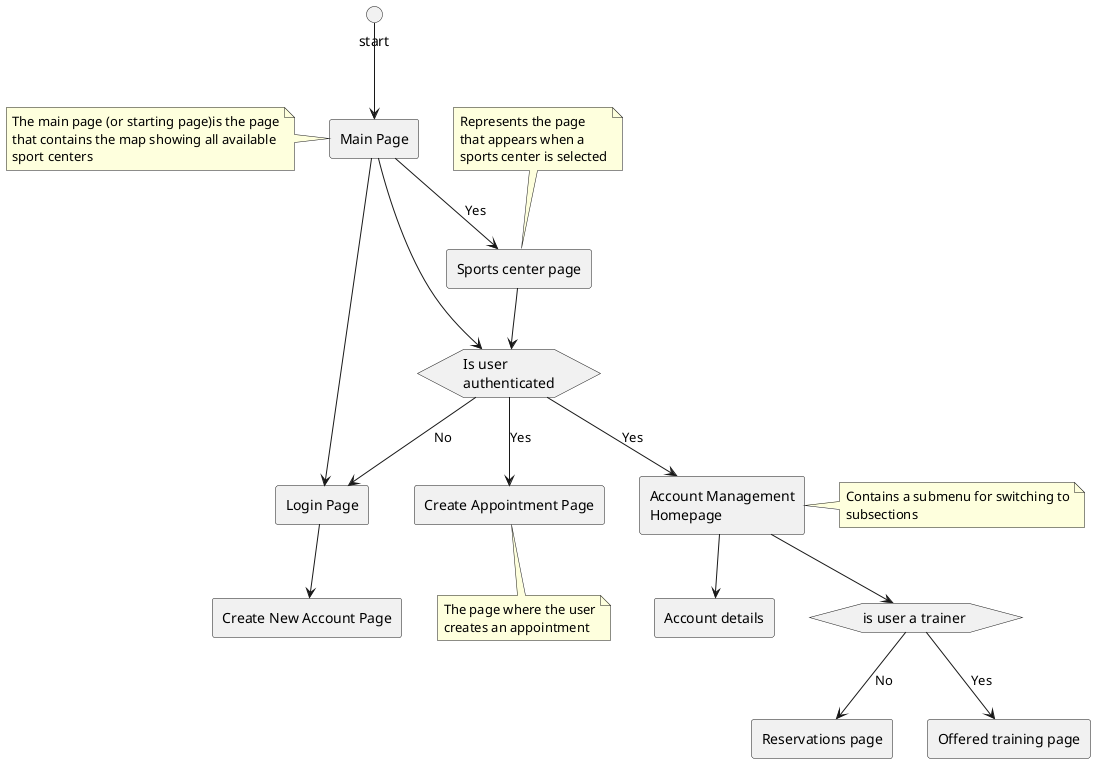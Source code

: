 @startuml

circle start
agent "Main Page" as mainPage
note left of mainPage: The main page (or starting page)is the page\nthat contains the map showing all available\nsport centers 

agent "Account Management\nHomepage" as accHomeP
note right of accHomeP: Contains a submenu for switching to\nsubsections

agent "Login Page" as loginP
agent "Create New Account Page" as newAccP

agent "Reservations page" as resservP
agent "Account details" as accDetP
agent "Offered training page" as offTrainP

agent "Sports center page" as sportsCenterP
note top of sportsCenterP : Represents the page\nthat appears when a\nsports center is selected

agent "Create Appointment Page" as crtAppP
note bottom of crtAppP : The page where the user\ncreates an appointment

hexagon "is user a trainer " as isUserTrainer
hexagon "Is user\nauthenticated" as isUserAuthed

start --> mainPage  
mainPage --> isUserAuthed
mainPage --> loginP
isUserAuthed --> accHomeP : Yes
loginP --> newAccP

mainPage --> sportsCenterP : Yes
sportsCenterP --> isUserAuthed
isUserAuthed --> crtAppP : Yes
isUserAuthed --> loginP : No

accHomeP --> isUserTrainer
accHomeP --> accDetP
isUserTrainer --> offTrainP : Yes
isUserTrainer --> resservP : No

@endum